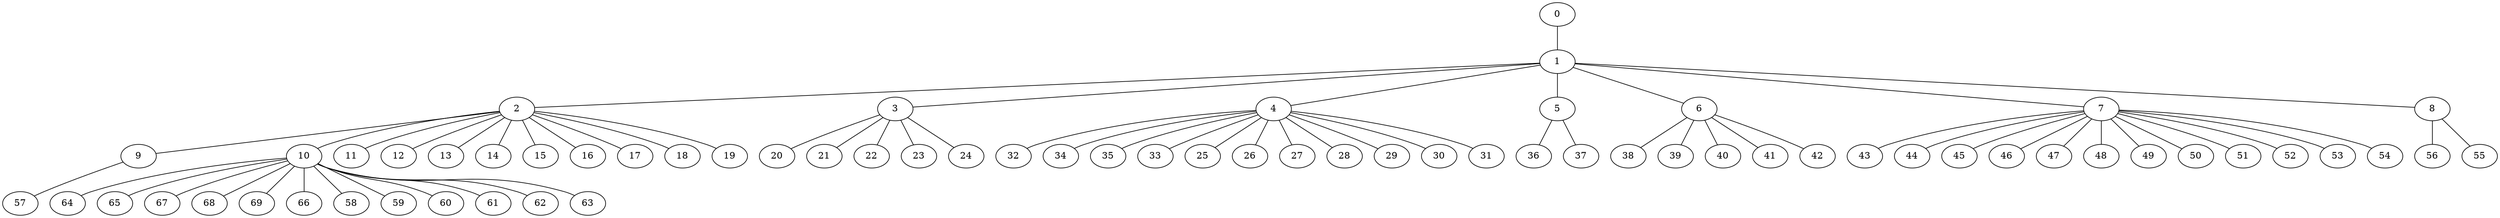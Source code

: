 
graph graphname {
    0 -- 1
1 -- 2
1 -- 3
1 -- 4
1 -- 5
1 -- 6
1 -- 7
1 -- 8
2 -- 9
2 -- 10
2 -- 11
2 -- 12
2 -- 13
2 -- 14
2 -- 15
2 -- 16
2 -- 17
2 -- 18
2 -- 19
3 -- 20
3 -- 21
3 -- 22
3 -- 23
3 -- 24
4 -- 32
4 -- 34
4 -- 35
4 -- 33
4 -- 25
4 -- 26
4 -- 27
4 -- 28
4 -- 29
4 -- 30
4 -- 31
5 -- 36
5 -- 37
6 -- 38
6 -- 39
6 -- 40
6 -- 41
6 -- 42
7 -- 43
7 -- 44
7 -- 45
7 -- 46
7 -- 47
7 -- 48
7 -- 49
7 -- 50
7 -- 51
7 -- 52
7 -- 53
7 -- 54
8 -- 56
8 -- 55
9 -- 57
10 -- 64
10 -- 65
10 -- 67
10 -- 68
10 -- 69
10 -- 66
10 -- 58
10 -- 59
10 -- 60
10 -- 61
10 -- 62
10 -- 63

}
